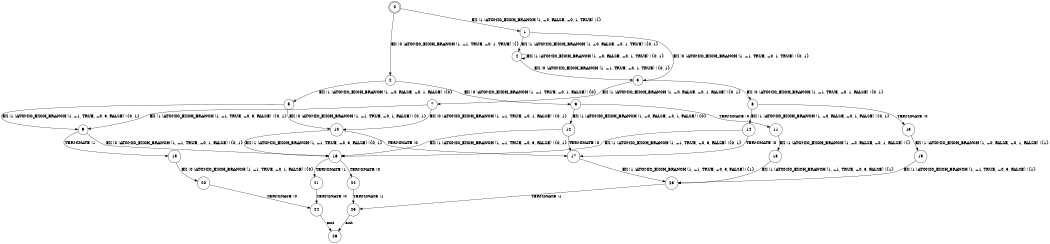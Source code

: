 digraph BCG {
size = "7, 10.5";
center = TRUE;
node [shape = circle];
0 [peripheries = 2];
0 -> 1 [label = "EX !1 !ATOMIC_EXCH_BRANCH (1, +0, FALSE, +0, 1, TRUE) !{}"];
0 -> 2 [label = "EX !0 !ATOMIC_EXCH_BRANCH (1, +1, TRUE, +0, 1, TRUE) !{}"];
1 -> 3 [label = "EX !0 !ATOMIC_EXCH_BRANCH (1, +1, TRUE, +0, 1, TRUE) !{0, 1}"];
1 -> 4 [label = "EX !1 !ATOMIC_EXCH_BRANCH (1, +0, FALSE, +0, 1, TRUE) !{0, 1}"];
2 -> 5 [label = "EX !1 !ATOMIC_EXCH_BRANCH (1, +0, FALSE, +0, 1, FALSE) !{0}"];
2 -> 6 [label = "EX !0 !ATOMIC_EXCH_BRANCH (1, +1, TRUE, +0, 1, FALSE) !{0}"];
3 -> 7 [label = "EX !1 !ATOMIC_EXCH_BRANCH (1, +0, FALSE, +0, 1, FALSE) !{0, 1}"];
3 -> 8 [label = "EX !0 !ATOMIC_EXCH_BRANCH (1, +1, TRUE, +0, 1, FALSE) !{0, 1}"];
4 -> 3 [label = "EX !0 !ATOMIC_EXCH_BRANCH (1, +1, TRUE, +0, 1, TRUE) !{0, 1}"];
4 -> 4 [label = "EX !1 !ATOMIC_EXCH_BRANCH (1, +0, FALSE, +0, 1, TRUE) !{0, 1}"];
5 -> 9 [label = "EX !1 !ATOMIC_EXCH_BRANCH (1, +1, TRUE, +0, 3, FALSE) !{0, 1}"];
5 -> 10 [label = "EX !0 !ATOMIC_EXCH_BRANCH (1, +1, TRUE, +0, 1, FALSE) !{0, 1}"];
6 -> 11 [label = "TERMINATE !0"];
6 -> 12 [label = "EX !1 !ATOMIC_EXCH_BRANCH (1, +0, FALSE, +0, 1, FALSE) !{0}"];
7 -> 9 [label = "EX !1 !ATOMIC_EXCH_BRANCH (1, +1, TRUE, +0, 3, FALSE) !{0, 1}"];
7 -> 10 [label = "EX !0 !ATOMIC_EXCH_BRANCH (1, +1, TRUE, +0, 1, FALSE) !{0, 1}"];
8 -> 13 [label = "TERMINATE !0"];
8 -> 14 [label = "EX !1 !ATOMIC_EXCH_BRANCH (1, +0, FALSE, +0, 1, FALSE) !{0, 1}"];
9 -> 15 [label = "TERMINATE !1"];
9 -> 16 [label = "EX !0 !ATOMIC_EXCH_BRANCH (1, +1, TRUE, +0, 1, FALSE) !{0, 1}"];
10 -> 17 [label = "TERMINATE !0"];
10 -> 16 [label = "EX !1 !ATOMIC_EXCH_BRANCH (1, +1, TRUE, +0, 3, FALSE) !{0, 1}"];
11 -> 18 [label = "EX !1 !ATOMIC_EXCH_BRANCH (1, +0, FALSE, +0, 1, FALSE) !{}"];
12 -> 17 [label = "TERMINATE !0"];
12 -> 16 [label = "EX !1 !ATOMIC_EXCH_BRANCH (1, +1, TRUE, +0, 3, FALSE) !{0, 1}"];
13 -> 19 [label = "EX !1 !ATOMIC_EXCH_BRANCH (1, +0, FALSE, +0, 1, FALSE) !{1}"];
14 -> 17 [label = "TERMINATE !0"];
14 -> 16 [label = "EX !1 !ATOMIC_EXCH_BRANCH (1, +1, TRUE, +0, 3, FALSE) !{0, 1}"];
15 -> 20 [label = "EX !0 !ATOMIC_EXCH_BRANCH (1, +1, TRUE, +0, 1, FALSE) !{0}"];
16 -> 21 [label = "TERMINATE !1"];
16 -> 22 [label = "TERMINATE !0"];
17 -> 23 [label = "EX !1 !ATOMIC_EXCH_BRANCH (1, +1, TRUE, +0, 3, FALSE) !{1}"];
18 -> 23 [label = "EX !1 !ATOMIC_EXCH_BRANCH (1, +1, TRUE, +0, 3, FALSE) !{1}"];
19 -> 23 [label = "EX !1 !ATOMIC_EXCH_BRANCH (1, +1, TRUE, +0, 3, FALSE) !{1}"];
20 -> 24 [label = "TERMINATE !0"];
21 -> 24 [label = "TERMINATE !0"];
22 -> 25 [label = "TERMINATE !1"];
23 -> 25 [label = "TERMINATE !1"];
24 -> 26 [label = "exit"];
25 -> 26 [label = "exit"];
}
